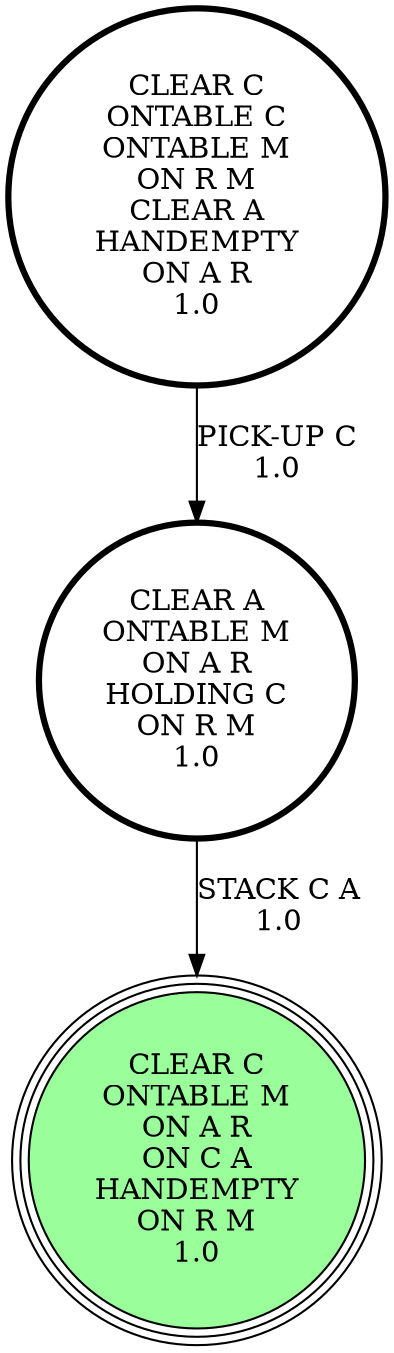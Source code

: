 digraph {
"CLEAR C\nONTABLE C\nONTABLE M\nON R M\nCLEAR A\nHANDEMPTY\nON A R\n1.0\n" -> "CLEAR A\nONTABLE M\nON A R\nHOLDING C\nON R M\n1.0\n"[label="PICK-UP C\n1.0\n"];
"CLEAR A\nONTABLE M\nON A R\nHOLDING C\nON R M\n1.0\n" -> "CLEAR C\nONTABLE M\nON A R\nON C A\nHANDEMPTY\nON R M\n1.0\n"[label="STACK C A\n1.0\n"];
"CLEAR C\nONTABLE M\nON A R\nON C A\nHANDEMPTY\nON R M\n1.0\n" [shape=circle, style=filled, fillcolor=palegreen1, peripheries=3];
"CLEAR C\nONTABLE C\nONTABLE M\nON R M\nCLEAR A\nHANDEMPTY\nON A R\n1.0\n" [shape=circle, penwidth=3];
"CLEAR A\nONTABLE M\nON A R\nHOLDING C\nON R M\n1.0\n" [shape=circle, penwidth=3];
"CLEAR C\nONTABLE M\nON A R\nON C A\nHANDEMPTY\nON R M\n1.0\n" [shape=circle, style=filled, fillcolor=palegreen1, peripheries=3];
}
